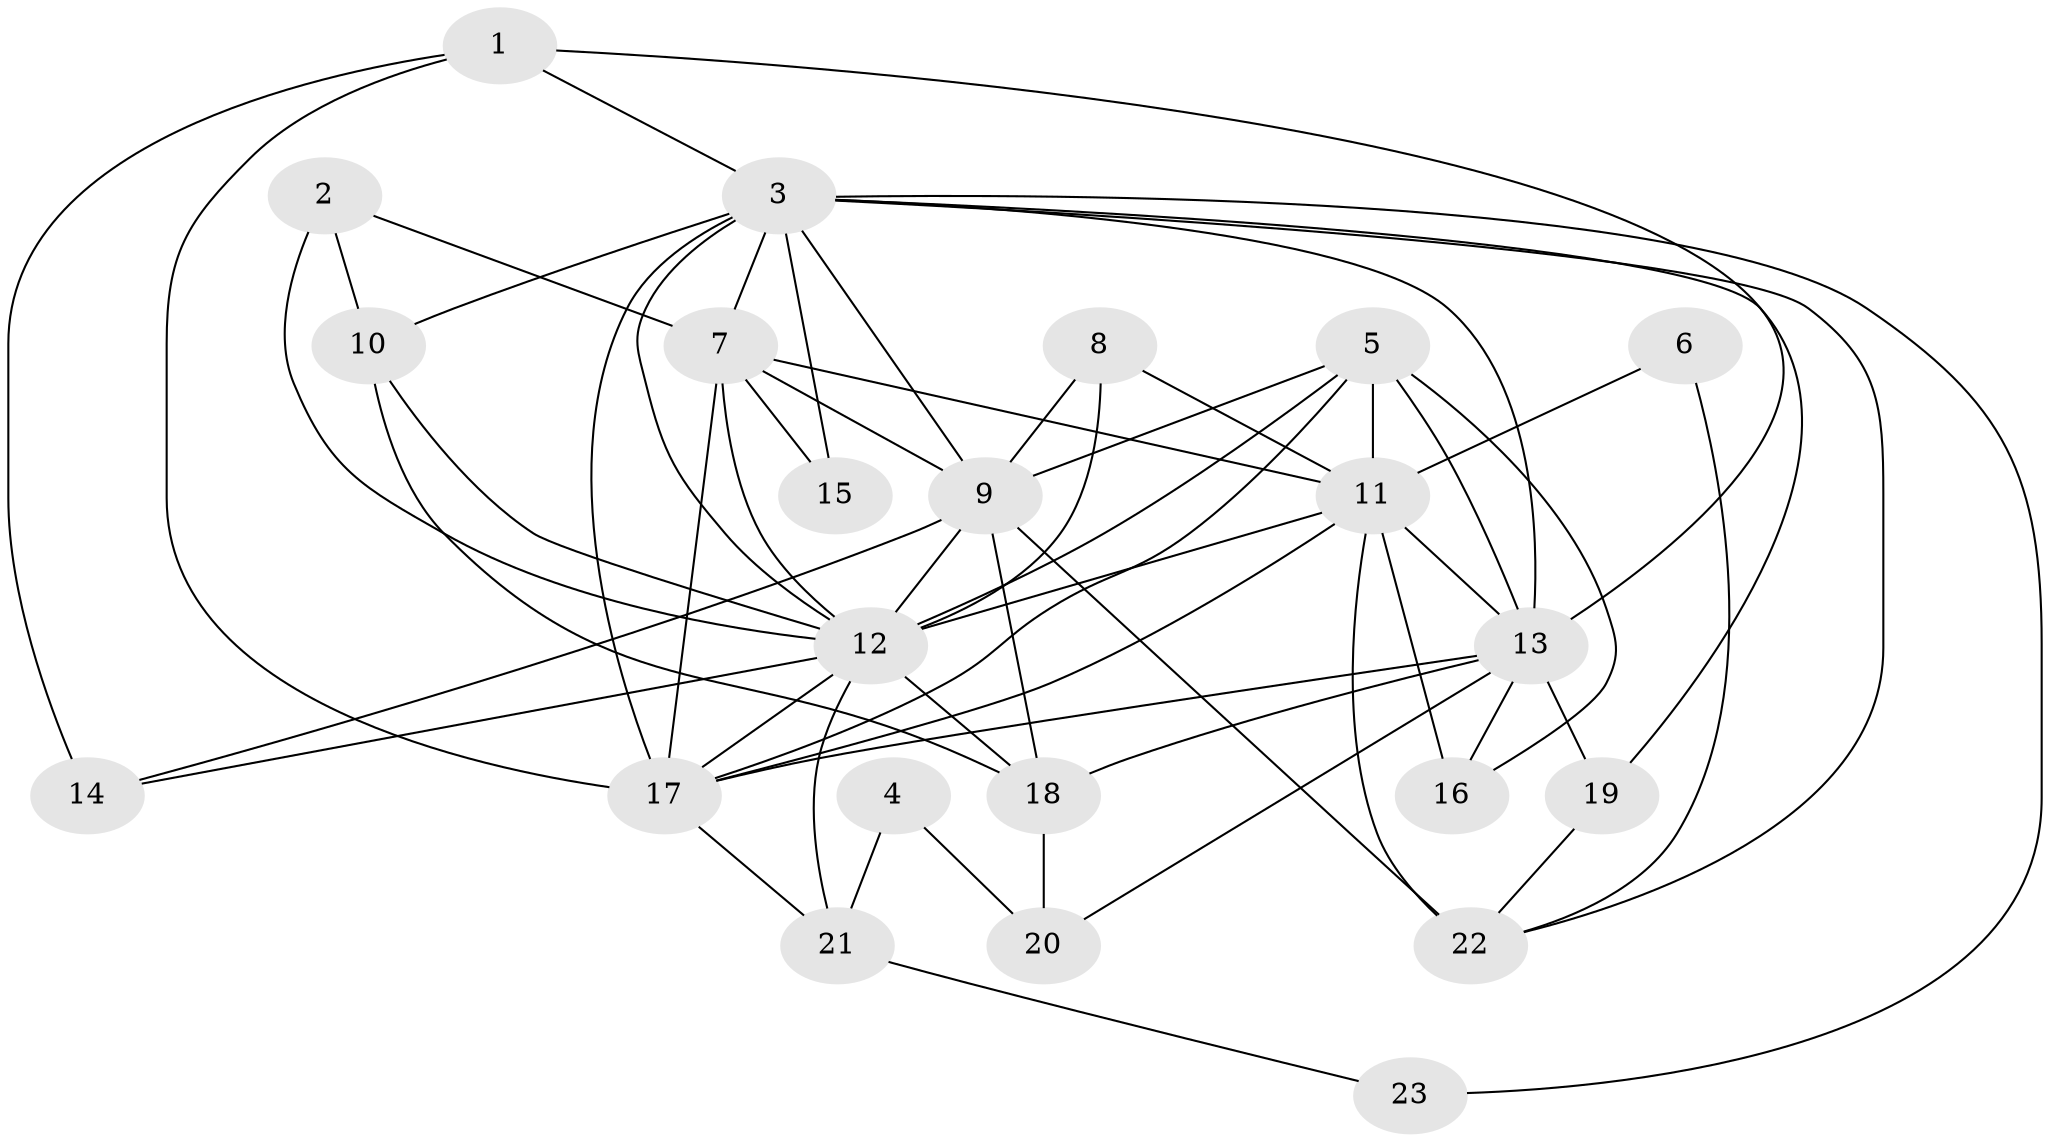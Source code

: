 // original degree distribution, {4: 0.26785714285714285, 3: 0.2857142857142857, 2: 0.125, 6: 0.14285714285714285, 5: 0.14285714285714285, 7: 0.03571428571428571}
// Generated by graph-tools (version 1.1) at 2025/51/03/04/25 22:51:24]
// undirected, 23 vertices, 59 edges
graph export_dot {
  node [color=gray90,style=filled];
  1;
  2;
  3;
  4;
  5;
  6;
  7;
  8;
  9;
  10;
  11;
  12;
  13;
  14;
  15;
  16;
  17;
  18;
  19;
  20;
  21;
  22;
  23;
  1 -- 3 [weight=2.0];
  1 -- 13 [weight=1.0];
  1 -- 14 [weight=1.0];
  1 -- 17 [weight=2.0];
  2 -- 7 [weight=1.0];
  2 -- 10 [weight=1.0];
  2 -- 12 [weight=2.0];
  3 -- 7 [weight=1.0];
  3 -- 9 [weight=1.0];
  3 -- 10 [weight=2.0];
  3 -- 12 [weight=1.0];
  3 -- 13 [weight=2.0];
  3 -- 15 [weight=1.0];
  3 -- 17 [weight=1.0];
  3 -- 19 [weight=1.0];
  3 -- 22 [weight=1.0];
  3 -- 23 [weight=1.0];
  4 -- 20 [weight=1.0];
  4 -- 21 [weight=1.0];
  5 -- 9 [weight=1.0];
  5 -- 11 [weight=2.0];
  5 -- 12 [weight=1.0];
  5 -- 13 [weight=1.0];
  5 -- 16 [weight=1.0];
  5 -- 17 [weight=1.0];
  6 -- 11 [weight=1.0];
  6 -- 22 [weight=1.0];
  7 -- 9 [weight=1.0];
  7 -- 11 [weight=2.0];
  7 -- 12 [weight=2.0];
  7 -- 15 [weight=1.0];
  7 -- 17 [weight=1.0];
  8 -- 9 [weight=1.0];
  8 -- 11 [weight=1.0];
  8 -- 12 [weight=1.0];
  9 -- 12 [weight=3.0];
  9 -- 14 [weight=1.0];
  9 -- 18 [weight=1.0];
  9 -- 22 [weight=1.0];
  10 -- 12 [weight=1.0];
  10 -- 18 [weight=1.0];
  11 -- 12 [weight=3.0];
  11 -- 13 [weight=2.0];
  11 -- 16 [weight=1.0];
  11 -- 17 [weight=1.0];
  11 -- 22 [weight=2.0];
  12 -- 14 [weight=1.0];
  12 -- 17 [weight=1.0];
  12 -- 18 [weight=1.0];
  12 -- 21 [weight=1.0];
  13 -- 16 [weight=1.0];
  13 -- 17 [weight=1.0];
  13 -- 18 [weight=1.0];
  13 -- 19 [weight=2.0];
  13 -- 20 [weight=1.0];
  17 -- 21 [weight=1.0];
  18 -- 20 [weight=1.0];
  19 -- 22 [weight=1.0];
  21 -- 23 [weight=1.0];
}
